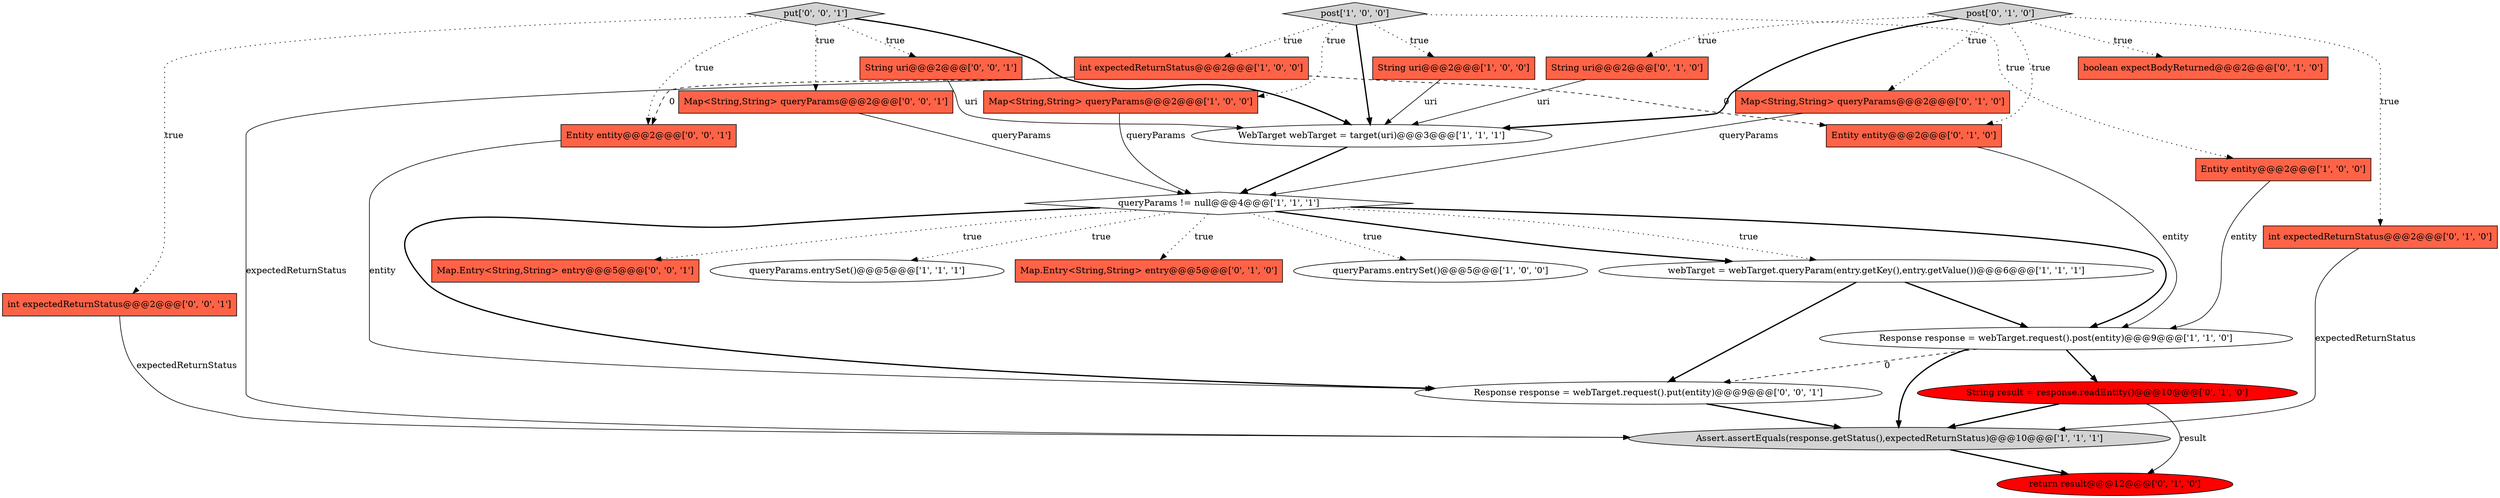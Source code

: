 digraph {
24 [style = filled, label = "Map<String,String> queryParams@@@2@@@['0', '0', '1']", fillcolor = tomato, shape = box image = "AAA0AAABBB3BBB"];
10 [style = filled, label = "Response response = webTarget.request().post(entity)@@@9@@@['1', '1', '0']", fillcolor = white, shape = ellipse image = "AAA0AAABBB1BBB"];
22 [style = filled, label = "String uri@@@2@@@['0', '0', '1']", fillcolor = tomato, shape = box image = "AAA0AAABBB3BBB"];
26 [style = filled, label = "Map.Entry<String,String> entry@@@5@@@['0', '0', '1']", fillcolor = tomato, shape = box image = "AAA0AAABBB3BBB"];
6 [style = filled, label = "WebTarget webTarget = target(uri)@@@3@@@['1', '1', '1']", fillcolor = white, shape = ellipse image = "AAA0AAABBB1BBB"];
9 [style = filled, label = "post['1', '0', '0']", fillcolor = lightgray, shape = diamond image = "AAA0AAABBB1BBB"];
2 [style = filled, label = "Map<String,String> queryParams@@@2@@@['1', '0', '0']", fillcolor = tomato, shape = box image = "AAA0AAABBB1BBB"];
19 [style = filled, label = "String result = response.readEntity()@@@10@@@['0', '1', '0']", fillcolor = red, shape = ellipse image = "AAA1AAABBB2BBB"];
27 [style = filled, label = "Entity entity@@@2@@@['0', '0', '1']", fillcolor = tomato, shape = box image = "AAA0AAABBB3BBB"];
7 [style = filled, label = "queryParams.entrySet()@@@5@@@['1', '1', '1']", fillcolor = white, shape = ellipse image = "AAA0AAABBB1BBB"];
8 [style = filled, label = "queryParams != null@@@4@@@['1', '1', '1']", fillcolor = white, shape = diamond image = "AAA0AAABBB1BBB"];
12 [style = filled, label = "return result@@@12@@@['0', '1', '0']", fillcolor = red, shape = ellipse image = "AAA1AAABBB2BBB"];
14 [style = filled, label = "boolean expectBodyReturned@@@2@@@['0', '1', '0']", fillcolor = tomato, shape = box image = "AAA0AAABBB2BBB"];
15 [style = filled, label = "Map.Entry<String,String> entry@@@5@@@['0', '1', '0']", fillcolor = tomato, shape = box image = "AAA0AAABBB2BBB"];
3 [style = filled, label = "Assert.assertEquals(response.getStatus(),expectedReturnStatus)@@@10@@@['1', '1', '1']", fillcolor = lightgray, shape = ellipse image = "AAA0AAABBB1BBB"];
16 [style = filled, label = "String uri@@@2@@@['0', '1', '0']", fillcolor = tomato, shape = box image = "AAA0AAABBB2BBB"];
23 [style = filled, label = "put['0', '0', '1']", fillcolor = lightgray, shape = diamond image = "AAA0AAABBB3BBB"];
5 [style = filled, label = "int expectedReturnStatus@@@2@@@['1', '0', '0']", fillcolor = tomato, shape = box image = "AAA1AAABBB1BBB"];
13 [style = filled, label = "post['0', '1', '0']", fillcolor = lightgray, shape = diamond image = "AAA0AAABBB2BBB"];
25 [style = filled, label = "int expectedReturnStatus@@@2@@@['0', '0', '1']", fillcolor = tomato, shape = box image = "AAA0AAABBB3BBB"];
1 [style = filled, label = "String uri@@@2@@@['1', '0', '0']", fillcolor = tomato, shape = box image = "AAA0AAABBB1BBB"];
18 [style = filled, label = "Map<String,String> queryParams@@@2@@@['0', '1', '0']", fillcolor = tomato, shape = box image = "AAA0AAABBB2BBB"];
21 [style = filled, label = "Response response = webTarget.request().put(entity)@@@9@@@['0', '0', '1']", fillcolor = white, shape = ellipse image = "AAA0AAABBB3BBB"];
20 [style = filled, label = "Entity entity@@@2@@@['0', '1', '0']", fillcolor = tomato, shape = box image = "AAA1AAABBB2BBB"];
11 [style = filled, label = "webTarget = webTarget.queryParam(entry.getKey(),entry.getValue())@@@6@@@['1', '1', '1']", fillcolor = white, shape = ellipse image = "AAA0AAABBB1BBB"];
0 [style = filled, label = "queryParams.entrySet()@@@5@@@['1', '0', '0']", fillcolor = white, shape = ellipse image = "AAA0AAABBB1BBB"];
4 [style = filled, label = "Entity entity@@@2@@@['1', '0', '0']", fillcolor = tomato, shape = box image = "AAA0AAABBB1BBB"];
17 [style = filled, label = "int expectedReturnStatus@@@2@@@['0', '1', '0']", fillcolor = tomato, shape = box image = "AAA0AAABBB2BBB"];
8->10 [style = bold, label=""];
13->16 [style = dotted, label="true"];
13->18 [style = dotted, label="true"];
13->17 [style = dotted, label="true"];
8->26 [style = dotted, label="true"];
10->21 [style = dashed, label="0"];
23->22 [style = dotted, label="true"];
19->12 [style = solid, label="result"];
10->19 [style = bold, label=""];
11->21 [style = bold, label=""];
13->20 [style = dotted, label="true"];
27->21 [style = solid, label="entity"];
8->15 [style = dotted, label="true"];
8->7 [style = dotted, label="true"];
10->3 [style = bold, label=""];
18->8 [style = solid, label="queryParams"];
3->12 [style = bold, label=""];
2->8 [style = solid, label="queryParams"];
9->6 [style = bold, label=""];
5->20 [style = dashed, label="0"];
1->6 [style = solid, label="uri"];
5->27 [style = dashed, label="0"];
17->3 [style = solid, label="expectedReturnStatus"];
22->6 [style = solid, label="uri"];
11->10 [style = bold, label=""];
20->10 [style = solid, label="entity"];
23->6 [style = bold, label=""];
9->2 [style = dotted, label="true"];
6->8 [style = bold, label=""];
4->10 [style = solid, label="entity"];
23->27 [style = dotted, label="true"];
9->1 [style = dotted, label="true"];
8->21 [style = bold, label=""];
8->11 [style = dotted, label="true"];
9->4 [style = dotted, label="true"];
8->0 [style = dotted, label="true"];
24->8 [style = solid, label="queryParams"];
13->6 [style = bold, label=""];
13->14 [style = dotted, label="true"];
8->11 [style = bold, label=""];
19->3 [style = bold, label=""];
23->24 [style = dotted, label="true"];
16->6 [style = solid, label="uri"];
25->3 [style = solid, label="expectedReturnStatus"];
23->25 [style = dotted, label="true"];
5->3 [style = solid, label="expectedReturnStatus"];
21->3 [style = bold, label=""];
9->5 [style = dotted, label="true"];
}
